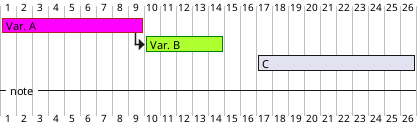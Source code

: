 {
  "sha1": "6tr4xwlomu6y1udh72hzm2v6indas7n",
  "insertion": {
    "when": "2024-05-30T20:48:21.046Z",
    "url": "https://forum.plantuml.net/14494/is-it-possible-to-color-the-days-in-the-default-gantt-diagram",
    "user": "plantuml@gmail.com"
  }
}
@startgantt
D+13 to D+15 are colored in blue

[Var. A] as [A] lasts 9 days
[Var. B] as [B] lasts 5 days
[C] lasts 10 days
[B] starts at [A]'s end
[A] is colored in Fuchsia/FireBrick
[B] is colored in GreenYellow/Green
[C] starts at D+16


D+10 is colored in gold
D+11 is colored in orange
D+8 is colored in red
-- note --
@endgantt

